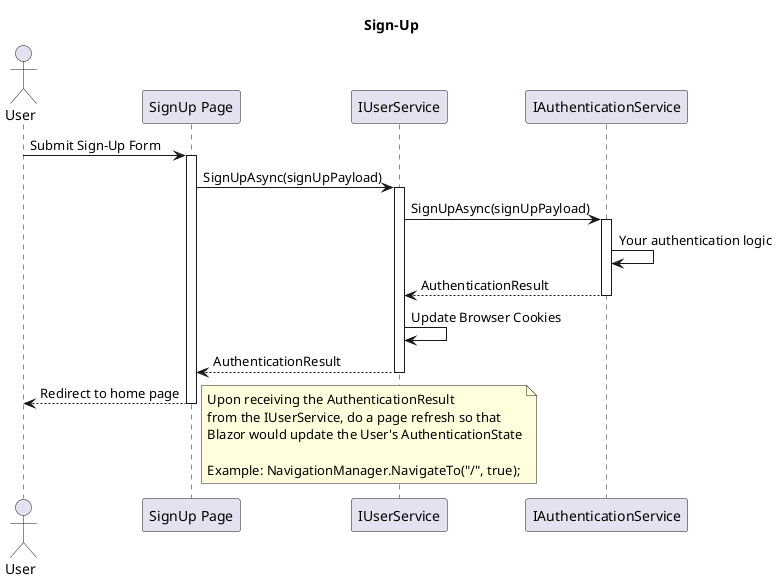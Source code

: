 @startuml sign-up
!pragma teoz true

title Sign-Up

actor "User" as user
participant "SignUp Page" as page
participant "IUserService" as userService
participant "IAuthenticationService" as authService

user -> page: Submit Sign-Up Form
activate page
page -> userService: SignUpAsync(signUpPayload)
activate userService
userService -> authService: SignUpAsync(signUpPayload)
activate authService
authService -> authService: Your authentication logic
authService --> userService: AuthenticationResult
deactivate authService
userService -> userService: Update Browser Cookies
userService --> page: AuthenticationResult
deactivate userService
page --> user: Redirect to home page
note right
Upon receiving the AuthenticationResult
from the IUserService, do a page refresh so that
Blazor would update the User's AuthenticationState

Example: NavigationManager.NavigateTo("/", true);
end note

deactivate page

@enduml